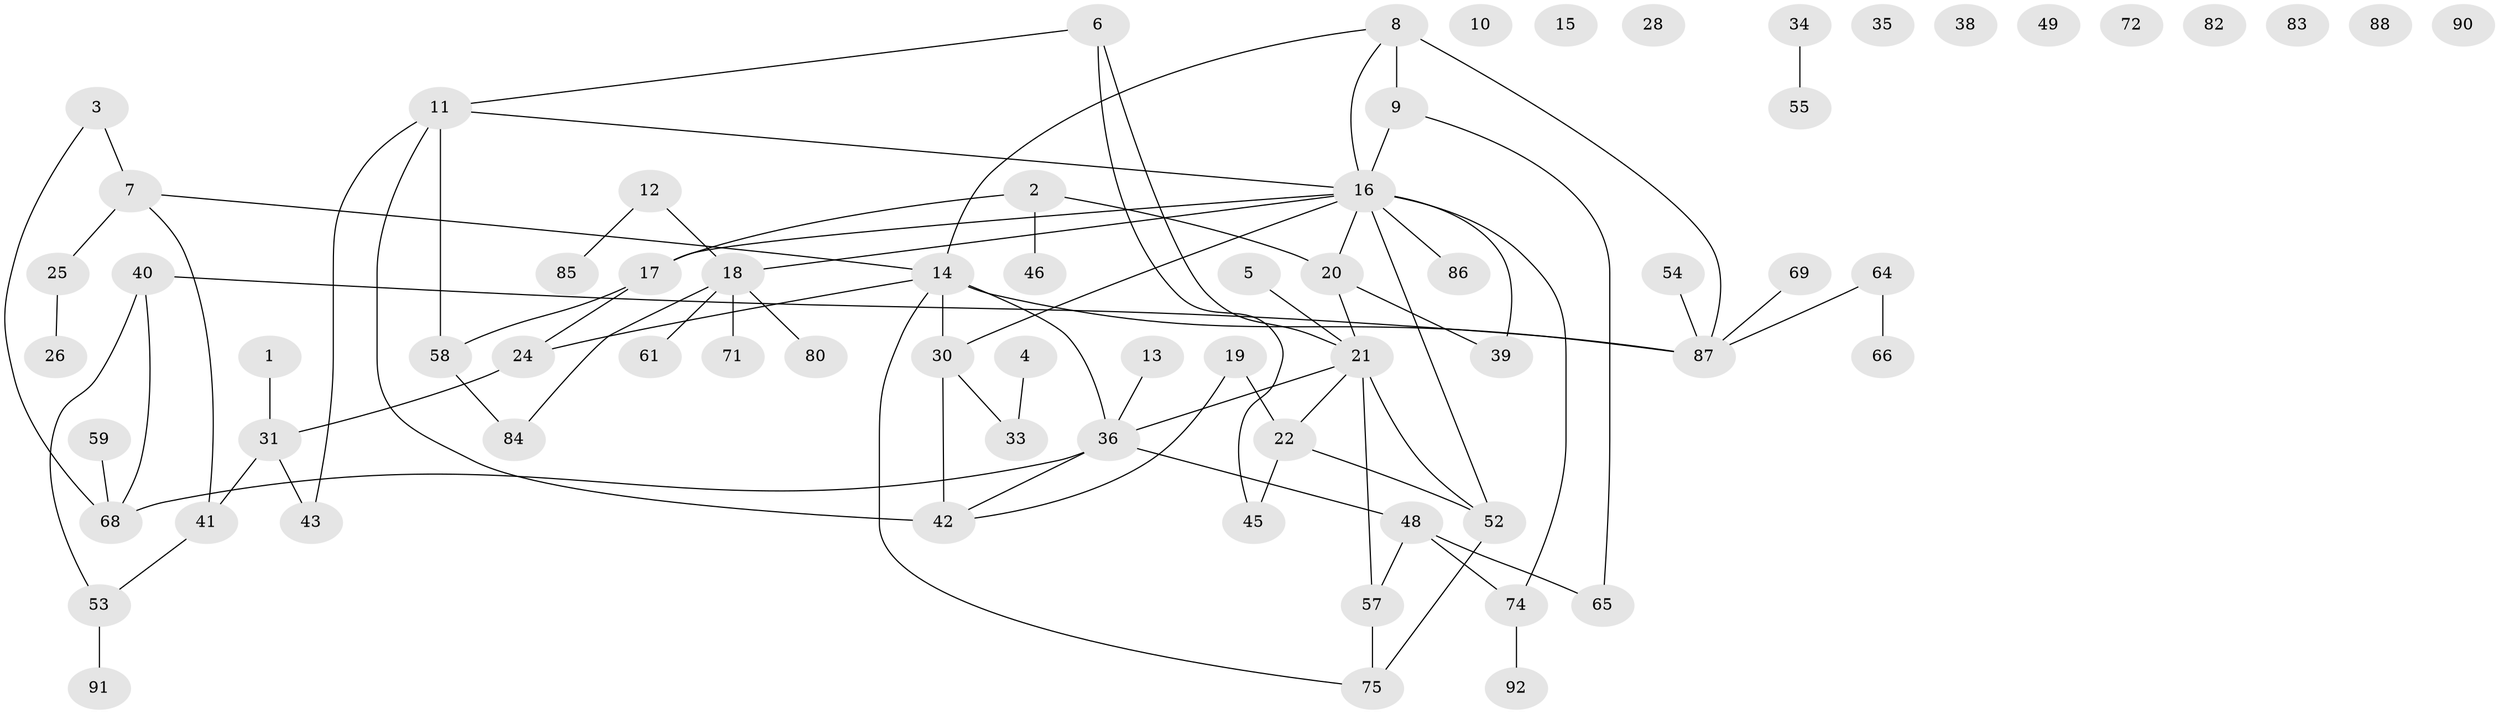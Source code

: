 // original degree distribution, {1: 0.25, 2: 0.25, 4: 0.16, 3: 0.16, 0: 0.1, 5: 0.05, 6: 0.03}
// Generated by graph-tools (version 1.1) at 2025/16/03/04/25 18:16:43]
// undirected, 70 vertices, 83 edges
graph export_dot {
graph [start="1"]
  node [color=gray90,style=filled];
  1;
  2 [super="+37"];
  3 [super="+60"];
  4;
  5;
  6 [super="+44"];
  7 [super="+23"];
  8 [super="+67"];
  9 [super="+47"];
  10;
  11;
  12;
  13;
  14 [super="+81"];
  15;
  16 [super="+70+29+78+27"];
  17 [super="+76"];
  18;
  19;
  20 [super="+77"];
  21 [super="+62"];
  22 [super="+96"];
  24 [super="+32"];
  25;
  26;
  28;
  30;
  31 [super="+94"];
  33;
  34 [super="+79"];
  35;
  36 [super="+51"];
  38 [super="+89"];
  39;
  40 [super="+50"];
  41;
  42 [super="+100"];
  43;
  45;
  46;
  48 [super="+56"];
  49;
  52 [super="+99"];
  53 [super="+73"];
  54;
  55;
  57 [super="+97"];
  58;
  59;
  61 [super="+63"];
  64;
  65;
  66;
  68;
  69;
  71;
  72;
  74;
  75;
  80;
  82;
  83;
  84;
  85;
  86;
  87;
  88;
  90;
  91;
  92;
  1 -- 31;
  2 -- 17;
  2 -- 46;
  2 -- 20;
  3 -- 7;
  3 -- 68;
  4 -- 33;
  5 -- 21;
  6 -- 21;
  6 -- 11;
  6 -- 45;
  7 -- 14;
  7 -- 25;
  7 -- 41;
  8 -- 9 [weight=2];
  8 -- 14;
  8 -- 16;
  8 -- 87;
  9 -- 16 [weight=2];
  9 -- 65;
  11 -- 16;
  11 -- 42;
  11 -- 43;
  11 -- 58;
  12 -- 18;
  12 -- 85;
  13 -- 36;
  14 -- 30;
  14 -- 36;
  14 -- 87;
  14 -- 24;
  14 -- 75;
  16 -- 17;
  16 -- 18;
  16 -- 52;
  16 -- 86;
  16 -- 20;
  16 -- 39;
  16 -- 74;
  16 -- 30;
  17 -- 24;
  17 -- 58;
  18 -- 61;
  18 -- 71;
  18 -- 80;
  18 -- 84;
  19 -- 42;
  19 -- 22;
  20 -- 39;
  20 -- 21;
  21 -- 36;
  21 -- 52;
  21 -- 57;
  21 -- 22;
  22 -- 45;
  22 -- 52;
  24 -- 31;
  25 -- 26;
  30 -- 33;
  30 -- 42;
  31 -- 41;
  31 -- 43;
  34 -- 55;
  36 -- 68;
  36 -- 42;
  36 -- 48;
  40 -- 53;
  40 -- 68;
  40 -- 87;
  41 -- 53;
  48 -- 74;
  48 -- 57;
  48 -- 65;
  52 -- 75;
  53 -- 91;
  54 -- 87;
  57 -- 75;
  58 -- 84;
  59 -- 68;
  64 -- 66;
  64 -- 87;
  69 -- 87;
  74 -- 92;
}
